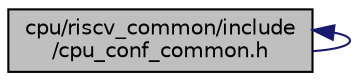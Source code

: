 digraph "cpu/riscv_common/include/cpu_conf_common.h"
{
 // LATEX_PDF_SIZE
  edge [fontname="Helvetica",fontsize="10",labelfontname="Helvetica",labelfontsize="10"];
  node [fontname="Helvetica",fontsize="10",shape=record];
  Node1 [label="cpu/riscv_common/include\l/cpu_conf_common.h",height=0.2,width=0.4,color="black", fillcolor="grey75", style="filled", fontcolor="black",tooltip="RISC-V CPU configuration options."];
  Node1 -> Node1 [dir="back",color="midnightblue",fontsize="10",style="solid",fontname="Helvetica"];
}
